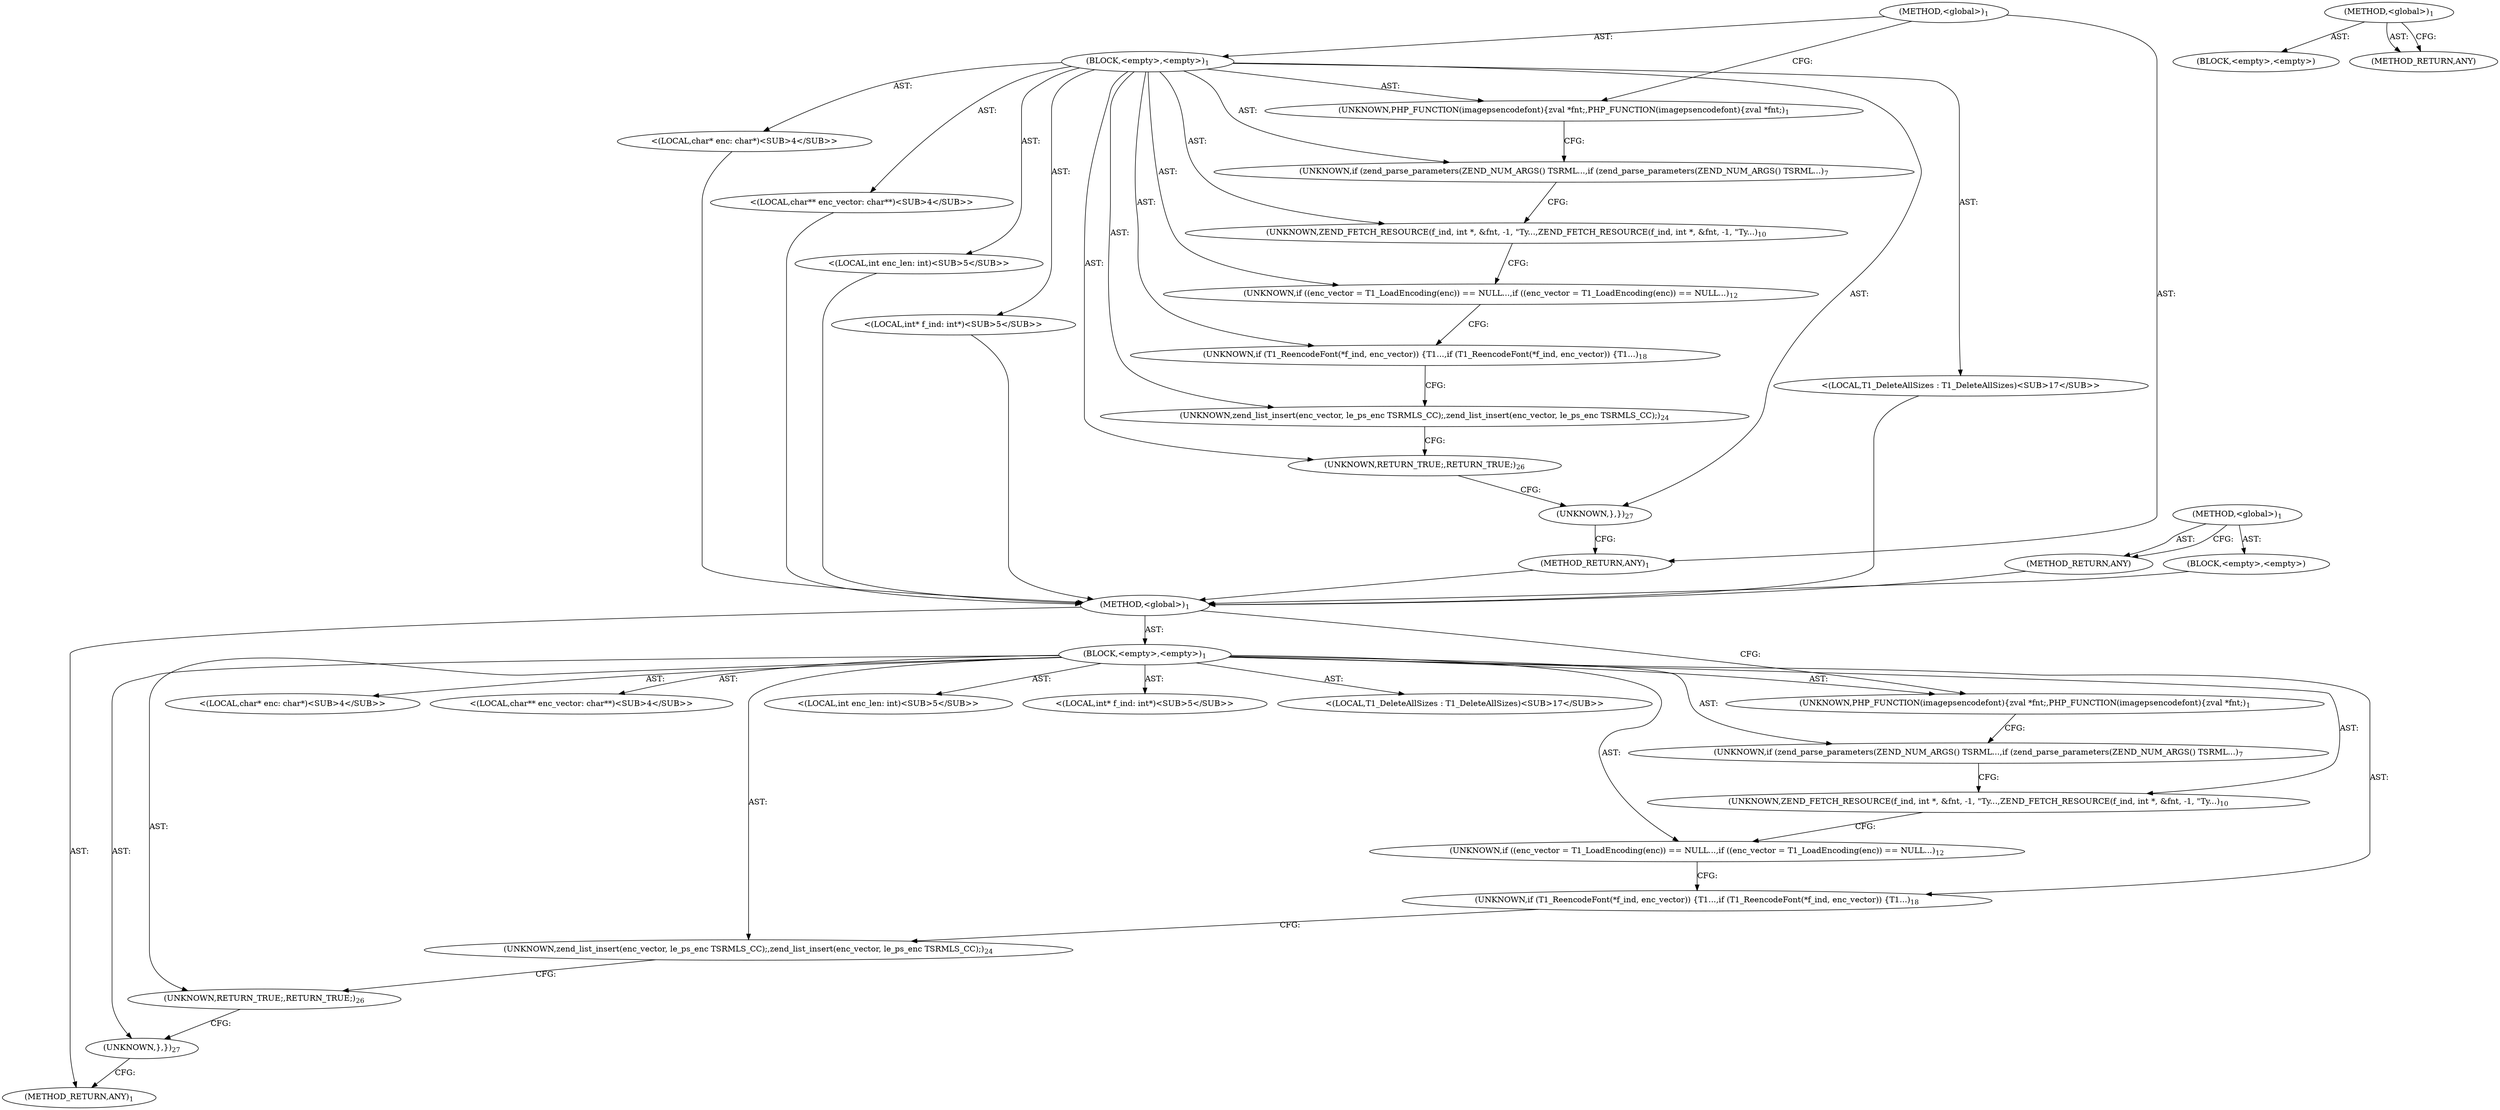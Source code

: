 digraph "&lt;global&gt;" {
vulnerable_6 [label=<(METHOD,&lt;global&gt;)<SUB>1</SUB>>];
vulnerable_7 [label=<(BLOCK,&lt;empty&gt;,&lt;empty&gt;)<SUB>1</SUB>>];
vulnerable_8 [label=<(UNKNOWN,PHP_FUNCTION(imagepsencodefont)
{
	zval *fnt;,PHP_FUNCTION(imagepsencodefont)
{
	zval *fnt;)<SUB>1</SUB>>];
vulnerable_9 [label="<(LOCAL,char* enc: char*)<SUB>4</SUB>>"];
vulnerable_10 [label="<(LOCAL,char** enc_vector: char**)<SUB>4</SUB>>"];
vulnerable_11 [label="<(LOCAL,int enc_len: int)<SUB>5</SUB>>"];
vulnerable_12 [label="<(LOCAL,int* f_ind: int*)<SUB>5</SUB>>"];
vulnerable_13 [label=<(UNKNOWN,if (zend_parse_parameters(ZEND_NUM_ARGS() TSRML...,if (zend_parse_parameters(ZEND_NUM_ARGS() TSRML...)<SUB>7</SUB>>];
vulnerable_14 [label=<(UNKNOWN,ZEND_FETCH_RESOURCE(f_ind, int *, &amp;fnt, -1, &quot;Ty...,ZEND_FETCH_RESOURCE(f_ind, int *, &amp;fnt, -1, &quot;Ty...)<SUB>10</SUB>>];
vulnerable_15 [label=<(UNKNOWN,if ((enc_vector = T1_LoadEncoding(enc)) == NULL...,if ((enc_vector = T1_LoadEncoding(enc)) == NULL...)<SUB>12</SUB>>];
vulnerable_16 [label="<(LOCAL,T1_DeleteAllSizes : T1_DeleteAllSizes)<SUB>17</SUB>>"];
vulnerable_17 [label=<(UNKNOWN,if (T1_ReencodeFont(*f_ind, enc_vector)) {
		T1...,if (T1_ReencodeFont(*f_ind, enc_vector)) {
		T1...)<SUB>18</SUB>>];
vulnerable_18 [label=<(UNKNOWN,zend_list_insert(enc_vector, le_ps_enc TSRMLS_CC);,zend_list_insert(enc_vector, le_ps_enc TSRMLS_CC);)<SUB>24</SUB>>];
vulnerable_19 [label=<(UNKNOWN,RETURN_TRUE;,RETURN_TRUE;)<SUB>26</SUB>>];
vulnerable_20 [label=<(UNKNOWN,},})<SUB>27</SUB>>];
vulnerable_21 [label=<(METHOD_RETURN,ANY)<SUB>1</SUB>>];
vulnerable_36 [label=<(METHOD,&lt;global&gt;)<SUB>1</SUB>>];
vulnerable_37 [label=<(BLOCK,&lt;empty&gt;,&lt;empty&gt;)>];
vulnerable_38 [label=<(METHOD_RETURN,ANY)>];
fixed_6 [label=<(METHOD,&lt;global&gt;)<SUB>1</SUB>>];
fixed_7 [label=<(BLOCK,&lt;empty&gt;,&lt;empty&gt;)<SUB>1</SUB>>];
fixed_8 [label=<(UNKNOWN,PHP_FUNCTION(imagepsencodefont)
{
	zval *fnt;,PHP_FUNCTION(imagepsencodefont)
{
	zval *fnt;)<SUB>1</SUB>>];
fixed_9 [label="<(LOCAL,char* enc: char*)<SUB>4</SUB>>"];
fixed_10 [label="<(LOCAL,char** enc_vector: char**)<SUB>4</SUB>>"];
fixed_11 [label="<(LOCAL,int enc_len: int)<SUB>5</SUB>>"];
fixed_12 [label="<(LOCAL,int* f_ind: int*)<SUB>5</SUB>>"];
fixed_13 [label=<(UNKNOWN,if (zend_parse_parameters(ZEND_NUM_ARGS() TSRML...,if (zend_parse_parameters(ZEND_NUM_ARGS() TSRML...)<SUB>7</SUB>>];
fixed_14 [label=<(UNKNOWN,ZEND_FETCH_RESOURCE(f_ind, int *, &amp;fnt, -1, &quot;Ty...,ZEND_FETCH_RESOURCE(f_ind, int *, &amp;fnt, -1, &quot;Ty...)<SUB>10</SUB>>];
fixed_15 [label=<(UNKNOWN,if ((enc_vector = T1_LoadEncoding(enc)) == NULL...,if ((enc_vector = T1_LoadEncoding(enc)) == NULL...)<SUB>12</SUB>>];
fixed_16 [label="<(LOCAL,T1_DeleteAllSizes : T1_DeleteAllSizes)<SUB>17</SUB>>"];
fixed_17 [label=<(UNKNOWN,if (T1_ReencodeFont(*f_ind, enc_vector)) {
		T1...,if (T1_ReencodeFont(*f_ind, enc_vector)) {
		T1...)<SUB>18</SUB>>];
fixed_18 [label=<(UNKNOWN,zend_list_insert(enc_vector, le_ps_enc TSRMLS_CC);,zend_list_insert(enc_vector, le_ps_enc TSRMLS_CC);)<SUB>24</SUB>>];
fixed_19 [label=<(UNKNOWN,RETURN_TRUE;,RETURN_TRUE;)<SUB>26</SUB>>];
fixed_20 [label=<(UNKNOWN,},})<SUB>27</SUB>>];
fixed_21 [label=<(METHOD_RETURN,ANY)<SUB>1</SUB>>];
fixed_36 [label=<(METHOD,&lt;global&gt;)<SUB>1</SUB>>];
fixed_37 [label=<(BLOCK,&lt;empty&gt;,&lt;empty&gt;)>];
fixed_38 [label=<(METHOD_RETURN,ANY)>];
vulnerable_6 -> vulnerable_7  [key=0, label="AST: "];
vulnerable_6 -> vulnerable_21  [key=0, label="AST: "];
vulnerable_6 -> vulnerable_8  [key=0, label="CFG: "];
vulnerable_7 -> vulnerable_8  [key=0, label="AST: "];
vulnerable_7 -> vulnerable_9  [key=0, label="AST: "];
vulnerable_7 -> vulnerable_10  [key=0, label="AST: "];
vulnerable_7 -> vulnerable_11  [key=0, label="AST: "];
vulnerable_7 -> vulnerable_12  [key=0, label="AST: "];
vulnerable_7 -> vulnerable_13  [key=0, label="AST: "];
vulnerable_7 -> vulnerable_14  [key=0, label="AST: "];
vulnerable_7 -> vulnerable_15  [key=0, label="AST: "];
vulnerable_7 -> vulnerable_16  [key=0, label="AST: "];
vulnerable_7 -> vulnerable_17  [key=0, label="AST: "];
vulnerable_7 -> vulnerable_18  [key=0, label="AST: "];
vulnerable_7 -> vulnerable_19  [key=0, label="AST: "];
vulnerable_7 -> vulnerable_20  [key=0, label="AST: "];
vulnerable_8 -> vulnerable_13  [key=0, label="CFG: "];
vulnerable_13 -> vulnerable_14  [key=0, label="CFG: "];
vulnerable_14 -> vulnerable_15  [key=0, label="CFG: "];
vulnerable_15 -> vulnerable_17  [key=0, label="CFG: "];
vulnerable_17 -> vulnerable_18  [key=0, label="CFG: "];
vulnerable_18 -> vulnerable_19  [key=0, label="CFG: "];
vulnerable_19 -> vulnerable_20  [key=0, label="CFG: "];
vulnerable_20 -> vulnerable_21  [key=0, label="CFG: "];
vulnerable_36 -> vulnerable_37  [key=0, label="AST: "];
vulnerable_36 -> vulnerable_38  [key=0, label="AST: "];
vulnerable_36 -> vulnerable_38  [key=1, label="CFG: "];
fixed_6 -> fixed_7  [key=0, label="AST: "];
fixed_6 -> fixed_21  [key=0, label="AST: "];
fixed_6 -> fixed_8  [key=0, label="CFG: "];
fixed_7 -> fixed_8  [key=0, label="AST: "];
fixed_7 -> fixed_9  [key=0, label="AST: "];
fixed_7 -> fixed_10  [key=0, label="AST: "];
fixed_7 -> fixed_11  [key=0, label="AST: "];
fixed_7 -> fixed_12  [key=0, label="AST: "];
fixed_7 -> fixed_13  [key=0, label="AST: "];
fixed_7 -> fixed_14  [key=0, label="AST: "];
fixed_7 -> fixed_15  [key=0, label="AST: "];
fixed_7 -> fixed_16  [key=0, label="AST: "];
fixed_7 -> fixed_17  [key=0, label="AST: "];
fixed_7 -> fixed_18  [key=0, label="AST: "];
fixed_7 -> fixed_19  [key=0, label="AST: "];
fixed_7 -> fixed_20  [key=0, label="AST: "];
fixed_8 -> fixed_13  [key=0, label="CFG: "];
fixed_9 -> vulnerable_6  [key=0];
fixed_10 -> vulnerable_6  [key=0];
fixed_11 -> vulnerable_6  [key=0];
fixed_12 -> vulnerable_6  [key=0];
fixed_13 -> fixed_14  [key=0, label="CFG: "];
fixed_14 -> fixed_15  [key=0, label="CFG: "];
fixed_15 -> fixed_17  [key=0, label="CFG: "];
fixed_16 -> vulnerable_6  [key=0];
fixed_17 -> fixed_18  [key=0, label="CFG: "];
fixed_18 -> fixed_19  [key=0, label="CFG: "];
fixed_19 -> fixed_20  [key=0, label="CFG: "];
fixed_20 -> fixed_21  [key=0, label="CFG: "];
fixed_21 -> vulnerable_6  [key=0];
fixed_36 -> fixed_37  [key=0, label="AST: "];
fixed_36 -> fixed_38  [key=0, label="AST: "];
fixed_36 -> fixed_38  [key=1, label="CFG: "];
fixed_37 -> vulnerable_6  [key=0];
fixed_38 -> vulnerable_6  [key=0];
}
